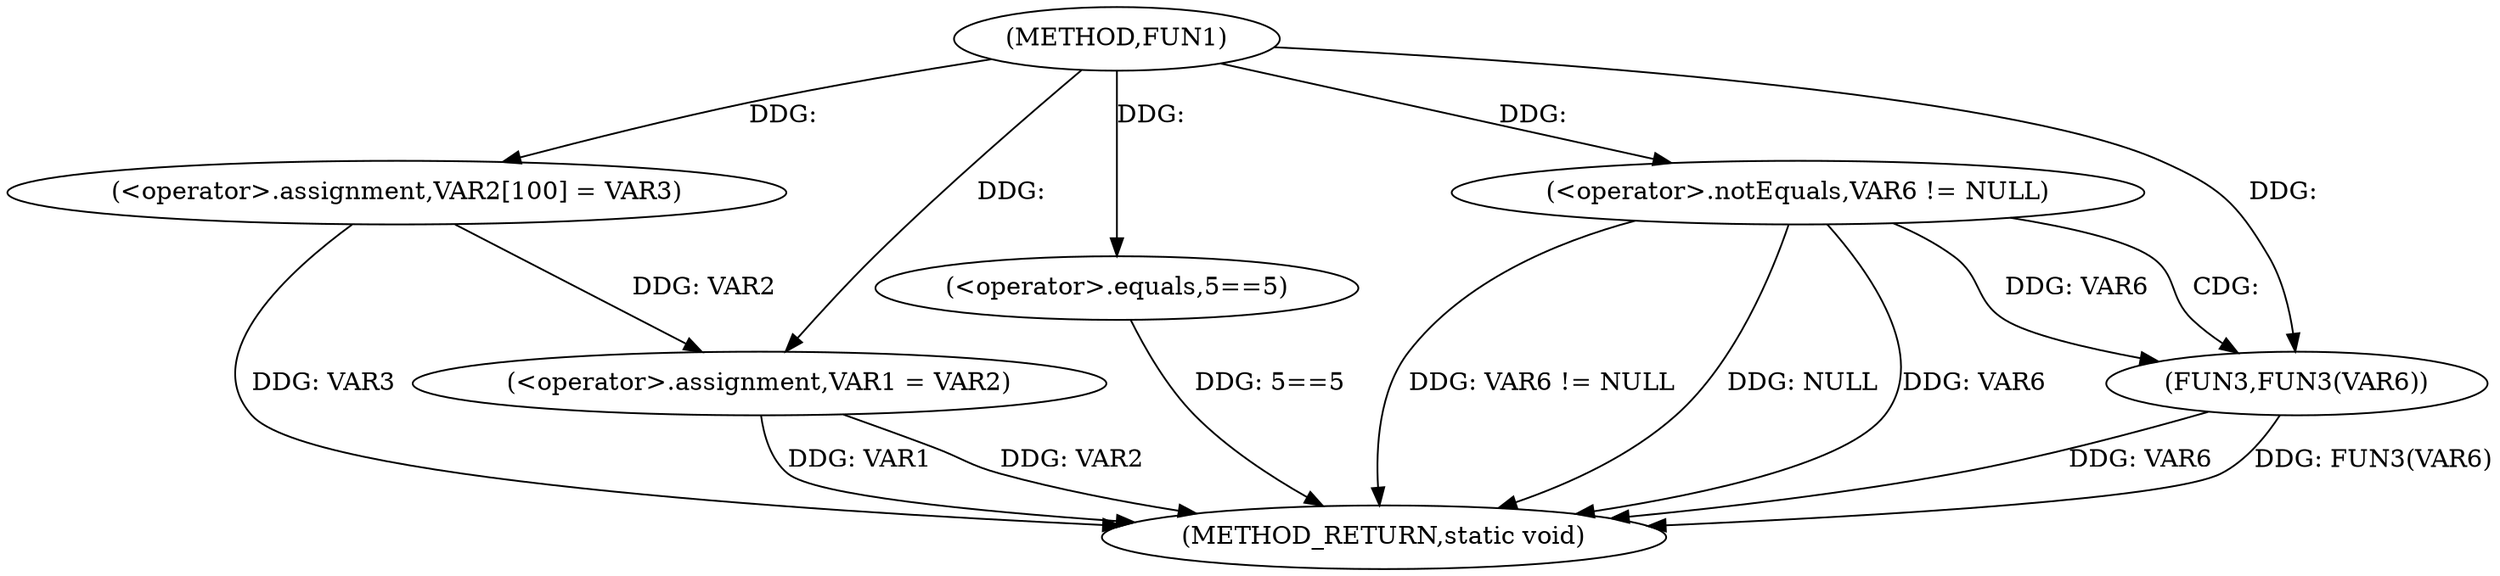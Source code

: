 digraph FUN1 {  
"1000100" [label = "(METHOD,FUN1)" ]
"1000124" [label = "(METHOD_RETURN,static void)" ]
"1000104" [label = "(<operator>.assignment,VAR2[100] = VAR3)" ]
"1000107" [label = "(<operator>.assignment,VAR1 = VAR2)" ]
"1000111" [label = "(<operator>.equals,5==5)" ]
"1000118" [label = "(<operator>.notEquals,VAR6 != NULL)" ]
"1000122" [label = "(FUN3,FUN3(VAR6))" ]
  "1000107" -> "1000124"  [ label = "DDG: VAR1"] 
  "1000122" -> "1000124"  [ label = "DDG: VAR6"] 
  "1000118" -> "1000124"  [ label = "DDG: VAR6 != NULL"] 
  "1000118" -> "1000124"  [ label = "DDG: NULL"] 
  "1000122" -> "1000124"  [ label = "DDG: FUN3(VAR6)"] 
  "1000118" -> "1000124"  [ label = "DDG: VAR6"] 
  "1000111" -> "1000124"  [ label = "DDG: 5==5"] 
  "1000104" -> "1000124"  [ label = "DDG: VAR3"] 
  "1000107" -> "1000124"  [ label = "DDG: VAR2"] 
  "1000100" -> "1000104"  [ label = "DDG: "] 
  "1000104" -> "1000107"  [ label = "DDG: VAR2"] 
  "1000100" -> "1000107"  [ label = "DDG: "] 
  "1000100" -> "1000111"  [ label = "DDG: "] 
  "1000100" -> "1000118"  [ label = "DDG: "] 
  "1000118" -> "1000122"  [ label = "DDG: VAR6"] 
  "1000100" -> "1000122"  [ label = "DDG: "] 
  "1000118" -> "1000122"  [ label = "CDG: "] 
}
